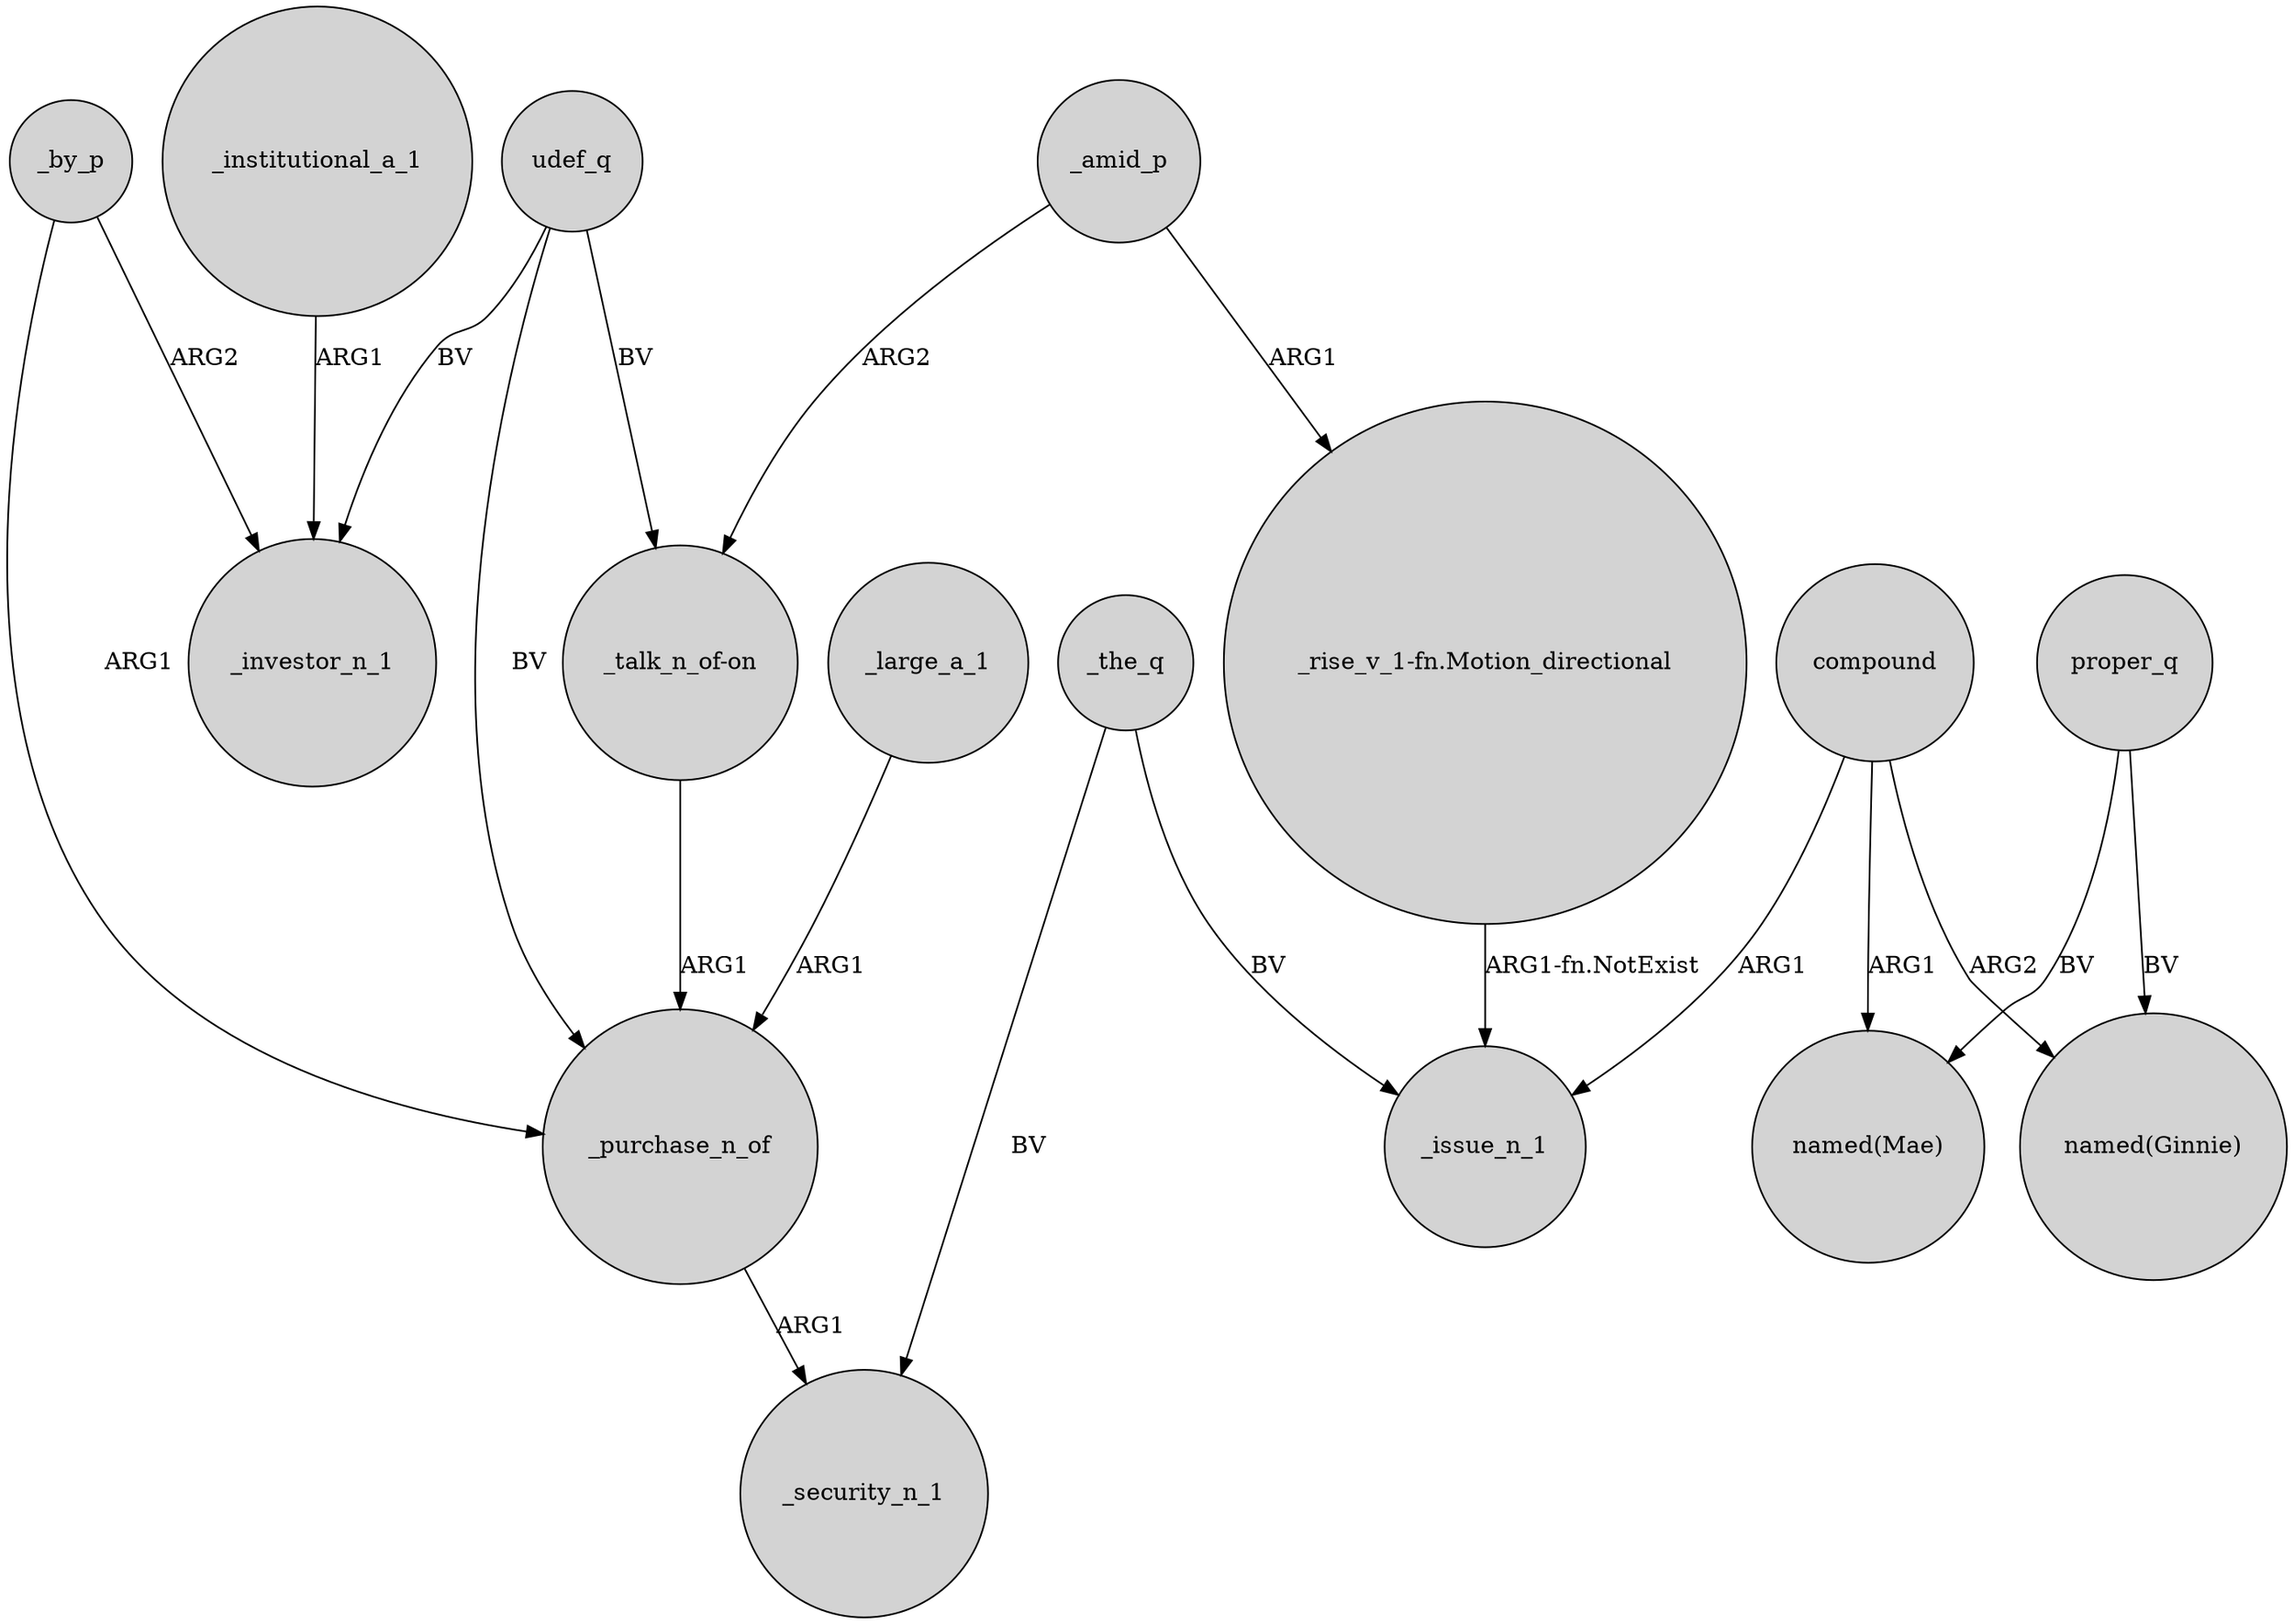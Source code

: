 digraph {
	node [shape=circle style=filled]
	udef_q -> _investor_n_1 [label=BV]
	compound -> "named(Mae)" [label=ARG1]
	proper_q -> "named(Mae)" [label=BV]
	compound -> "named(Ginnie)" [label=ARG2]
	_amid_p -> "_rise_v_1-fn.Motion_directional" [label=ARG1]
	_purchase_n_of -> _security_n_1 [label=ARG1]
	proper_q -> "named(Ginnie)" [label=BV]
	_the_q -> _issue_n_1 [label=BV]
	_the_q -> _security_n_1 [label=BV]
	_amid_p -> "_talk_n_of-on" [label=ARG2]
	udef_q -> "_talk_n_of-on" [label=BV]
	_institutional_a_1 -> _investor_n_1 [label=ARG1]
	"_rise_v_1-fn.Motion_directional" -> _issue_n_1 [label="ARG1-fn.NotExist"]
	compound -> _issue_n_1 [label=ARG1]
	_large_a_1 -> _purchase_n_of [label=ARG1]
	_by_p -> _purchase_n_of [label=ARG1]
	_by_p -> _investor_n_1 [label=ARG2]
	"_talk_n_of-on" -> _purchase_n_of [label=ARG1]
	udef_q -> _purchase_n_of [label=BV]
}

